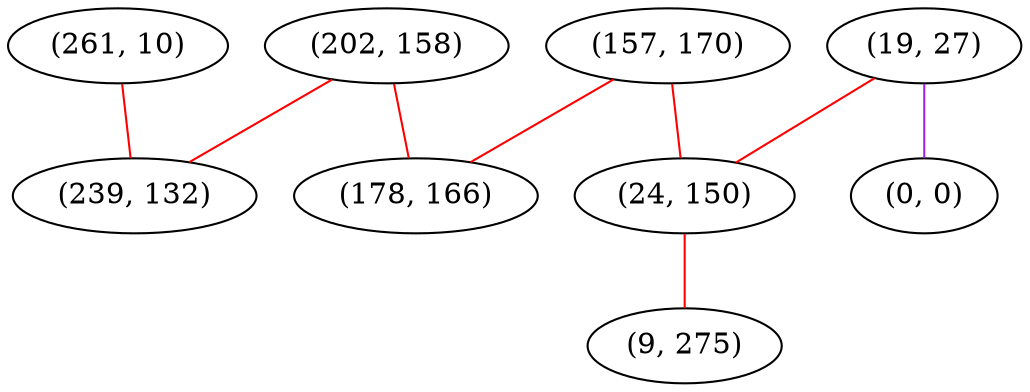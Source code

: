 graph "" {
"(202, 158)";
"(261, 10)";
"(157, 170)";
"(19, 27)";
"(0, 0)";
"(178, 166)";
"(239, 132)";
"(24, 150)";
"(9, 275)";
"(202, 158)" -- "(239, 132)"  [color=red, key=0, weight=1];
"(202, 158)" -- "(178, 166)"  [color=red, key=0, weight=1];
"(261, 10)" -- "(239, 132)"  [color=red, key=0, weight=1];
"(157, 170)" -- "(24, 150)"  [color=red, key=0, weight=1];
"(157, 170)" -- "(178, 166)"  [color=red, key=0, weight=1];
"(19, 27)" -- "(24, 150)"  [color=red, key=0, weight=1];
"(19, 27)" -- "(0, 0)"  [color=purple, key=0, weight=4];
"(24, 150)" -- "(9, 275)"  [color=red, key=0, weight=1];
}
